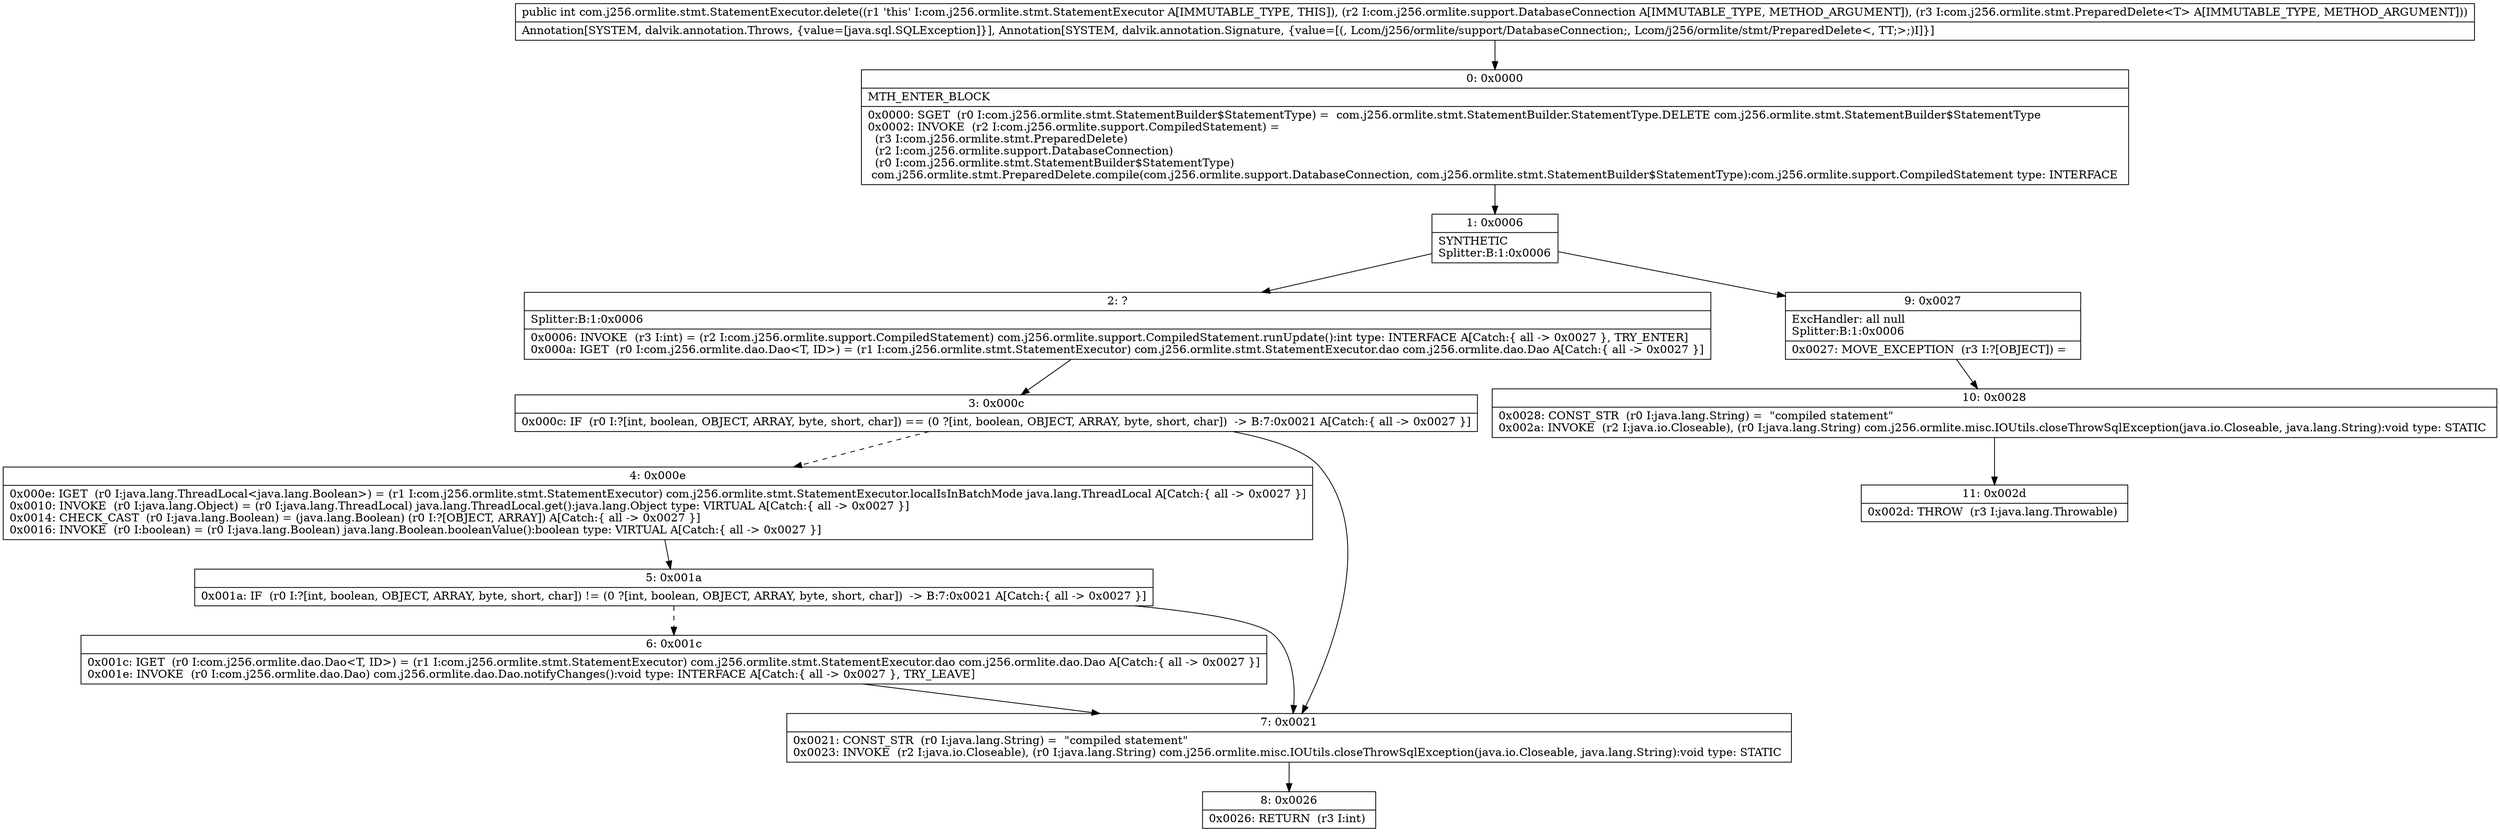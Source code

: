 digraph "CFG forcom.j256.ormlite.stmt.StatementExecutor.delete(Lcom\/j256\/ormlite\/support\/DatabaseConnection;Lcom\/j256\/ormlite\/stmt\/PreparedDelete;)I" {
Node_0 [shape=record,label="{0\:\ 0x0000|MTH_ENTER_BLOCK\l|0x0000: SGET  (r0 I:com.j256.ormlite.stmt.StatementBuilder$StatementType) =  com.j256.ormlite.stmt.StatementBuilder.StatementType.DELETE com.j256.ormlite.stmt.StatementBuilder$StatementType \l0x0002: INVOKE  (r2 I:com.j256.ormlite.support.CompiledStatement) = \l  (r3 I:com.j256.ormlite.stmt.PreparedDelete)\l  (r2 I:com.j256.ormlite.support.DatabaseConnection)\l  (r0 I:com.j256.ormlite.stmt.StatementBuilder$StatementType)\l com.j256.ormlite.stmt.PreparedDelete.compile(com.j256.ormlite.support.DatabaseConnection, com.j256.ormlite.stmt.StatementBuilder$StatementType):com.j256.ormlite.support.CompiledStatement type: INTERFACE \l}"];
Node_1 [shape=record,label="{1\:\ 0x0006|SYNTHETIC\lSplitter:B:1:0x0006\l}"];
Node_2 [shape=record,label="{2\:\ ?|Splitter:B:1:0x0006\l|0x0006: INVOKE  (r3 I:int) = (r2 I:com.j256.ormlite.support.CompiledStatement) com.j256.ormlite.support.CompiledStatement.runUpdate():int type: INTERFACE A[Catch:\{ all \-\> 0x0027 \}, TRY_ENTER]\l0x000a: IGET  (r0 I:com.j256.ormlite.dao.Dao\<T, ID\>) = (r1 I:com.j256.ormlite.stmt.StatementExecutor) com.j256.ormlite.stmt.StatementExecutor.dao com.j256.ormlite.dao.Dao A[Catch:\{ all \-\> 0x0027 \}]\l}"];
Node_3 [shape=record,label="{3\:\ 0x000c|0x000c: IF  (r0 I:?[int, boolean, OBJECT, ARRAY, byte, short, char]) == (0 ?[int, boolean, OBJECT, ARRAY, byte, short, char])  \-\> B:7:0x0021 A[Catch:\{ all \-\> 0x0027 \}]\l}"];
Node_4 [shape=record,label="{4\:\ 0x000e|0x000e: IGET  (r0 I:java.lang.ThreadLocal\<java.lang.Boolean\>) = (r1 I:com.j256.ormlite.stmt.StatementExecutor) com.j256.ormlite.stmt.StatementExecutor.localIsInBatchMode java.lang.ThreadLocal A[Catch:\{ all \-\> 0x0027 \}]\l0x0010: INVOKE  (r0 I:java.lang.Object) = (r0 I:java.lang.ThreadLocal) java.lang.ThreadLocal.get():java.lang.Object type: VIRTUAL A[Catch:\{ all \-\> 0x0027 \}]\l0x0014: CHECK_CAST  (r0 I:java.lang.Boolean) = (java.lang.Boolean) (r0 I:?[OBJECT, ARRAY]) A[Catch:\{ all \-\> 0x0027 \}]\l0x0016: INVOKE  (r0 I:boolean) = (r0 I:java.lang.Boolean) java.lang.Boolean.booleanValue():boolean type: VIRTUAL A[Catch:\{ all \-\> 0x0027 \}]\l}"];
Node_5 [shape=record,label="{5\:\ 0x001a|0x001a: IF  (r0 I:?[int, boolean, OBJECT, ARRAY, byte, short, char]) != (0 ?[int, boolean, OBJECT, ARRAY, byte, short, char])  \-\> B:7:0x0021 A[Catch:\{ all \-\> 0x0027 \}]\l}"];
Node_6 [shape=record,label="{6\:\ 0x001c|0x001c: IGET  (r0 I:com.j256.ormlite.dao.Dao\<T, ID\>) = (r1 I:com.j256.ormlite.stmt.StatementExecutor) com.j256.ormlite.stmt.StatementExecutor.dao com.j256.ormlite.dao.Dao A[Catch:\{ all \-\> 0x0027 \}]\l0x001e: INVOKE  (r0 I:com.j256.ormlite.dao.Dao) com.j256.ormlite.dao.Dao.notifyChanges():void type: INTERFACE A[Catch:\{ all \-\> 0x0027 \}, TRY_LEAVE]\l}"];
Node_7 [shape=record,label="{7\:\ 0x0021|0x0021: CONST_STR  (r0 I:java.lang.String) =  \"compiled statement\" \l0x0023: INVOKE  (r2 I:java.io.Closeable), (r0 I:java.lang.String) com.j256.ormlite.misc.IOUtils.closeThrowSqlException(java.io.Closeable, java.lang.String):void type: STATIC \l}"];
Node_8 [shape=record,label="{8\:\ 0x0026|0x0026: RETURN  (r3 I:int) \l}"];
Node_9 [shape=record,label="{9\:\ 0x0027|ExcHandler: all null\lSplitter:B:1:0x0006\l|0x0027: MOVE_EXCEPTION  (r3 I:?[OBJECT]) =  \l}"];
Node_10 [shape=record,label="{10\:\ 0x0028|0x0028: CONST_STR  (r0 I:java.lang.String) =  \"compiled statement\" \l0x002a: INVOKE  (r2 I:java.io.Closeable), (r0 I:java.lang.String) com.j256.ormlite.misc.IOUtils.closeThrowSqlException(java.io.Closeable, java.lang.String):void type: STATIC \l}"];
Node_11 [shape=record,label="{11\:\ 0x002d|0x002d: THROW  (r3 I:java.lang.Throwable) \l}"];
MethodNode[shape=record,label="{public int com.j256.ormlite.stmt.StatementExecutor.delete((r1 'this' I:com.j256.ormlite.stmt.StatementExecutor A[IMMUTABLE_TYPE, THIS]), (r2 I:com.j256.ormlite.support.DatabaseConnection A[IMMUTABLE_TYPE, METHOD_ARGUMENT]), (r3 I:com.j256.ormlite.stmt.PreparedDelete\<T\> A[IMMUTABLE_TYPE, METHOD_ARGUMENT]))  | Annotation[SYSTEM, dalvik.annotation.Throws, \{value=[java.sql.SQLException]\}], Annotation[SYSTEM, dalvik.annotation.Signature, \{value=[(, Lcom\/j256\/ormlite\/support\/DatabaseConnection;, Lcom\/j256\/ormlite\/stmt\/PreparedDelete\<, TT;\>;)I]\}]\l}"];
MethodNode -> Node_0;
Node_0 -> Node_1;
Node_1 -> Node_2;
Node_1 -> Node_9;
Node_2 -> Node_3;
Node_3 -> Node_4[style=dashed];
Node_3 -> Node_7;
Node_4 -> Node_5;
Node_5 -> Node_6[style=dashed];
Node_5 -> Node_7;
Node_6 -> Node_7;
Node_7 -> Node_8;
Node_9 -> Node_10;
Node_10 -> Node_11;
}

